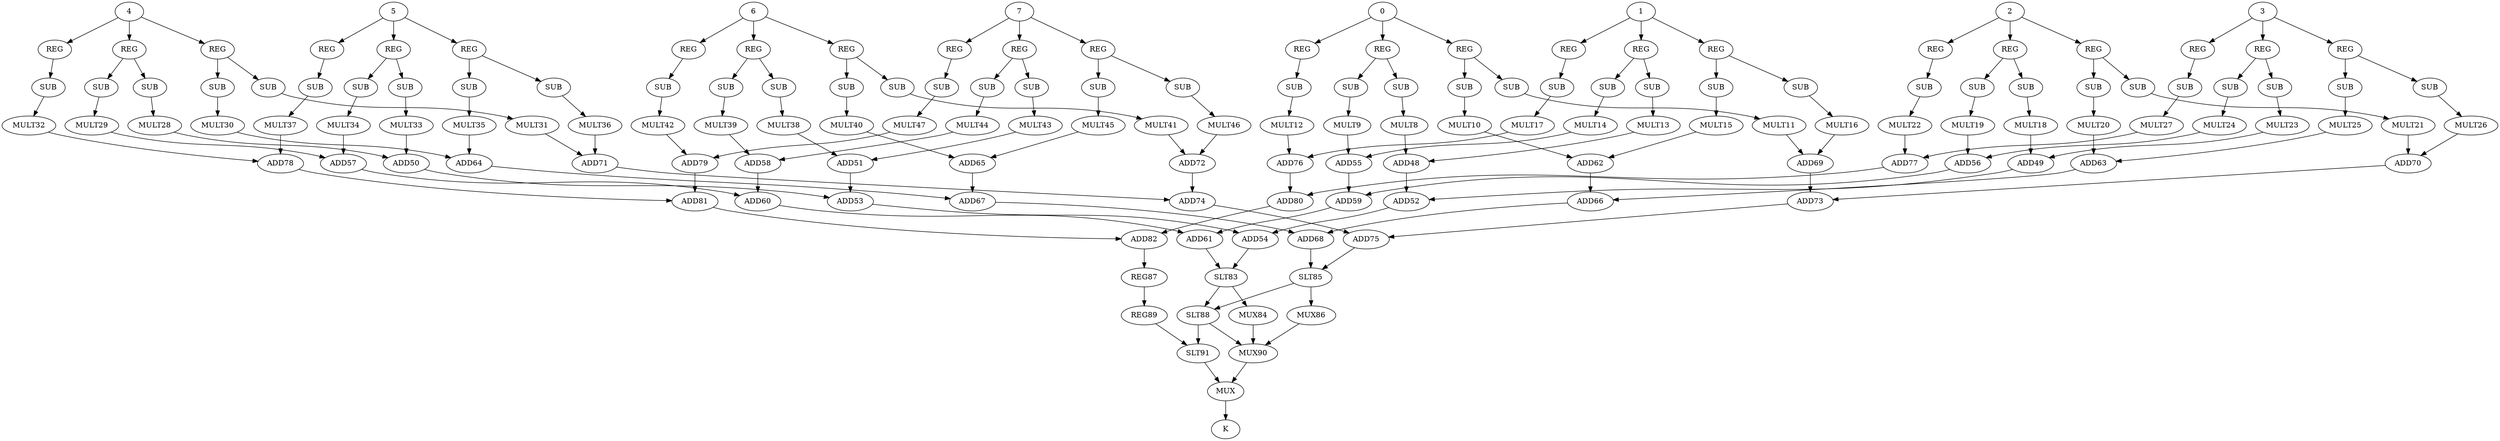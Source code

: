strict digraph  {
0;
8 [label=MULT8];
9 [label=MULT9];
10 [label=MULT10];
11 [label=MULT11];
12 [label=MULT12];
1;
13 [label=MULT13];
14 [label=MULT14];
15 [label=MULT15];
16 [label=MULT16];
17 [label=MULT17];
2;
18 [label=MULT18];
19 [label=MULT19];
20 [label=MULT20];
21 [label=MULT21];
22 [label=MULT22];
3;
23 [label=MULT23];
24 [label=MULT24];
25 [label=MULT25];
26 [label=MULT26];
27 [label=MULT27];
4;
28 [label=MULT28];
29 [label=MULT29];
30 [label=MULT30];
31 [label=MULT31];
32 [label=MULT32];
5;
33 [label=MULT33];
34 [label=MULT34];
35 [label=MULT35];
36 [label=MULT36];
37 [label=MULT37];
6;
38 [label=MULT38];
39 [label=MULT39];
40 [label=MULT40];
41 [label=MULT41];
42 [label=MULT42];
7;
43 [label=MULT43];
44 [label=MULT44];
45 [label=MULT45];
46 [label=MULT46];
47 [label=MULT47];
48 [label=ADD48];
49 [label=ADD49];
50 [label=ADD50];
51 [label=ADD51];
52 [label=ADD52];
53 [label=ADD53];
54 [label=ADD54];
55 [label=ADD55];
56 [label=ADD56];
57 [label=ADD57];
58 [label=ADD58];
59 [label=ADD59];
60 [label=ADD60];
61 [label=ADD61];
62 [label=ADD62];
63 [label=ADD63];
64 [label=ADD64];
65 [label=ADD65];
66 [label=ADD66];
67 [label=ADD67];
68 [label=ADD68];
69 [label=ADD69];
70 [label=ADD70];
71 [label=ADD71];
72 [label=ADD72];
73 [label=ADD73];
74 [label=ADD74];
75 [label=ADD75];
76 [label=ADD76];
77 [label=ADD77];
78 [label=ADD78];
79 [label=ADD79];
80 [label=ADD80];
81 [label=ADD81];
82 [label=ADD82];
83 [label=SLT83];
84 [label=MUX84];
85 [label=SLT85];
86 [label=MUX86];
87 [label=REG87];
88 [label=SLT88];
89 [label=REG89];
90 [label=MUX90];
91 [label=SLT91];
92 [label=MUX];
93 [label=K];
94 [label=SUB];
95 [label=SUB];
96 [label=SUB];
97 [label=SUB];
98 [label=SUB];
99 [label=SUB];
100 [label=SUB];
101 [label=SUB];
102 [label=SUB];
103 [label=SUB];
104 [label=SUB];
105 [label=SUB];
106 [label=SUB];
107 [label=SUB];
108 [label=SUB];
109 [label=SUB];
110 [label=SUB];
111 [label=SUB];
112 [label=SUB];
113 [label=SUB];
114 [label=SUB];
115 [label=SUB];
116 [label=SUB];
117 [label=SUB];
118 [label=SUB];
119 [label=SUB];
120 [label=SUB];
121 [label=SUB];
122 [label=SUB];
123 [label=SUB];
124 [label=SUB];
125 [label=SUB];
126 [label=SUB];
127 [label=SUB];
128 [label=SUB];
129 [label=SUB];
130 [label=SUB];
131 [label=SUB];
132 [label=SUB];
133 [label=SUB];
134 [label=REG];
135 [label=REG];
136 [label=REG];
137 [label=REG];
138 [label=REG];
139 [label=REG];
140 [label=REG];
141 [label=REG];
142 [label=REG];
143 [label=REG];
144 [label=REG];
145 [label=REG];
146 [label=REG];
147 [label=REG];
148 [label=REG];
149 [label=REG];
150 [label=REG];
151 [label=REG];
152 [label=REG];
153 [label=REG];
154 [label=REG];
155 [label=REG];
156 [label=REG];
157 [label=REG];
0 -> 134;
0 -> 135;
0 -> 136;
8 -> 48;
9 -> 55;
10 -> 62;
11 -> 69;
12 -> 76;
1 -> 137;
1 -> 138;
1 -> 139;
13 -> 48;
14 -> 55;
15 -> 62;
16 -> 69;
17 -> 76;
2 -> 140;
2 -> 141;
2 -> 142;
18 -> 49;
19 -> 56;
20 -> 63;
21 -> 70;
22 -> 77;
3 -> 143;
3 -> 144;
3 -> 145;
23 -> 49;
24 -> 56;
25 -> 63;
26 -> 70;
27 -> 77;
4 -> 146;
4 -> 147;
4 -> 148;
28 -> 50;
29 -> 57;
30 -> 64;
31 -> 71;
32 -> 78;
5 -> 149;
5 -> 150;
5 -> 151;
33 -> 50;
34 -> 57;
35 -> 64;
36 -> 71;
37 -> 78;
6 -> 152;
6 -> 153;
6 -> 154;
38 -> 51;
39 -> 58;
40 -> 65;
41 -> 72;
42 -> 79;
7 -> 155;
7 -> 156;
7 -> 157;
43 -> 51;
44 -> 58;
45 -> 65;
46 -> 72;
47 -> 79;
48 -> 52;
49 -> 52;
50 -> 53;
51 -> 53;
52 -> 54;
53 -> 54;
54 -> 83;
55 -> 59;
56 -> 59;
57 -> 60;
58 -> 60;
59 -> 61;
60 -> 61;
61 -> 83;
62 -> 66;
63 -> 66;
64 -> 67;
65 -> 67;
66 -> 68;
67 -> 68;
68 -> 85;
69 -> 73;
70 -> 73;
71 -> 74;
72 -> 74;
73 -> 75;
74 -> 75;
75 -> 85;
76 -> 80;
77 -> 80;
78 -> 81;
79 -> 81;
80 -> 82;
81 -> 82;
82 -> 87;
83 -> 84;
83 -> 88;
84 -> 90;
85 -> 86;
85 -> 88;
86 -> 90;
87 -> 89;
88 -> 90;
88 -> 91;
89 -> 91;
90 -> 92;
91 -> 92;
92 -> 93;
94 -> 8;
95 -> 9;
96 -> 10;
97 -> 11;
98 -> 12;
99 -> 13;
100 -> 14;
101 -> 15;
102 -> 16;
103 -> 17;
104 -> 18;
105 -> 19;
106 -> 20;
107 -> 21;
108 -> 22;
109 -> 23;
110 -> 24;
111 -> 25;
112 -> 26;
113 -> 27;
114 -> 28;
115 -> 29;
116 -> 30;
117 -> 31;
118 -> 32;
119 -> 33;
120 -> 34;
121 -> 35;
122 -> 36;
123 -> 37;
124 -> 38;
125 -> 39;
126 -> 40;
127 -> 41;
128 -> 42;
129 -> 43;
130 -> 44;
131 -> 45;
132 -> 46;
133 -> 47;
134 -> 94;
134 -> 95;
135 -> 96;
135 -> 97;
136 -> 98;
137 -> 99;
137 -> 100;
138 -> 101;
138 -> 102;
139 -> 103;
140 -> 104;
140 -> 105;
141 -> 106;
141 -> 107;
142 -> 108;
143 -> 109;
143 -> 110;
144 -> 111;
144 -> 112;
145 -> 113;
146 -> 114;
146 -> 115;
147 -> 116;
147 -> 117;
148 -> 118;
149 -> 119;
149 -> 120;
150 -> 121;
150 -> 122;
151 -> 123;
152 -> 124;
152 -> 125;
153 -> 126;
153 -> 127;
154 -> 128;
155 -> 129;
155 -> 130;
156 -> 131;
156 -> 132;
157 -> 133;
}
